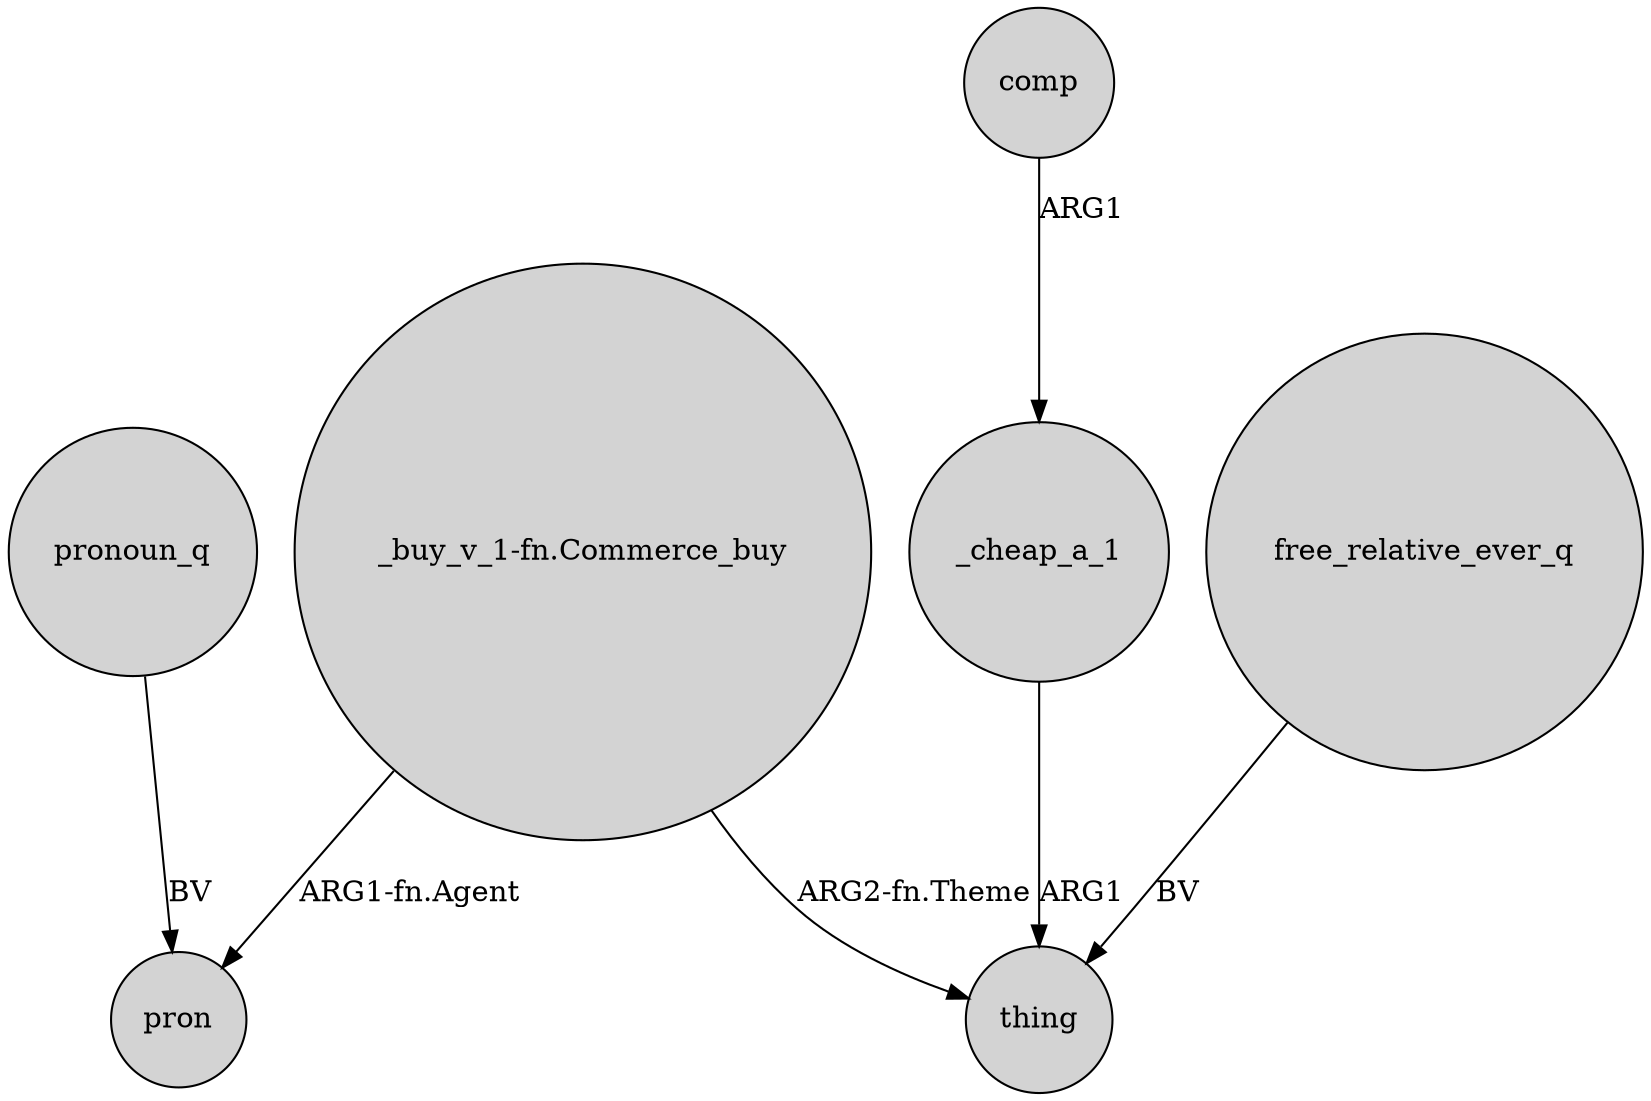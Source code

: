digraph {
	node [shape=circle style=filled]
	_cheap_a_1 -> thing [label=ARG1]
	pronoun_q -> pron [label=BV]
	"_buy_v_1-fn.Commerce_buy" -> thing [label="ARG2-fn.Theme"]
	comp -> _cheap_a_1 [label=ARG1]
	"_buy_v_1-fn.Commerce_buy" -> pron [label="ARG1-fn.Agent"]
	free_relative_ever_q -> thing [label=BV]
}
